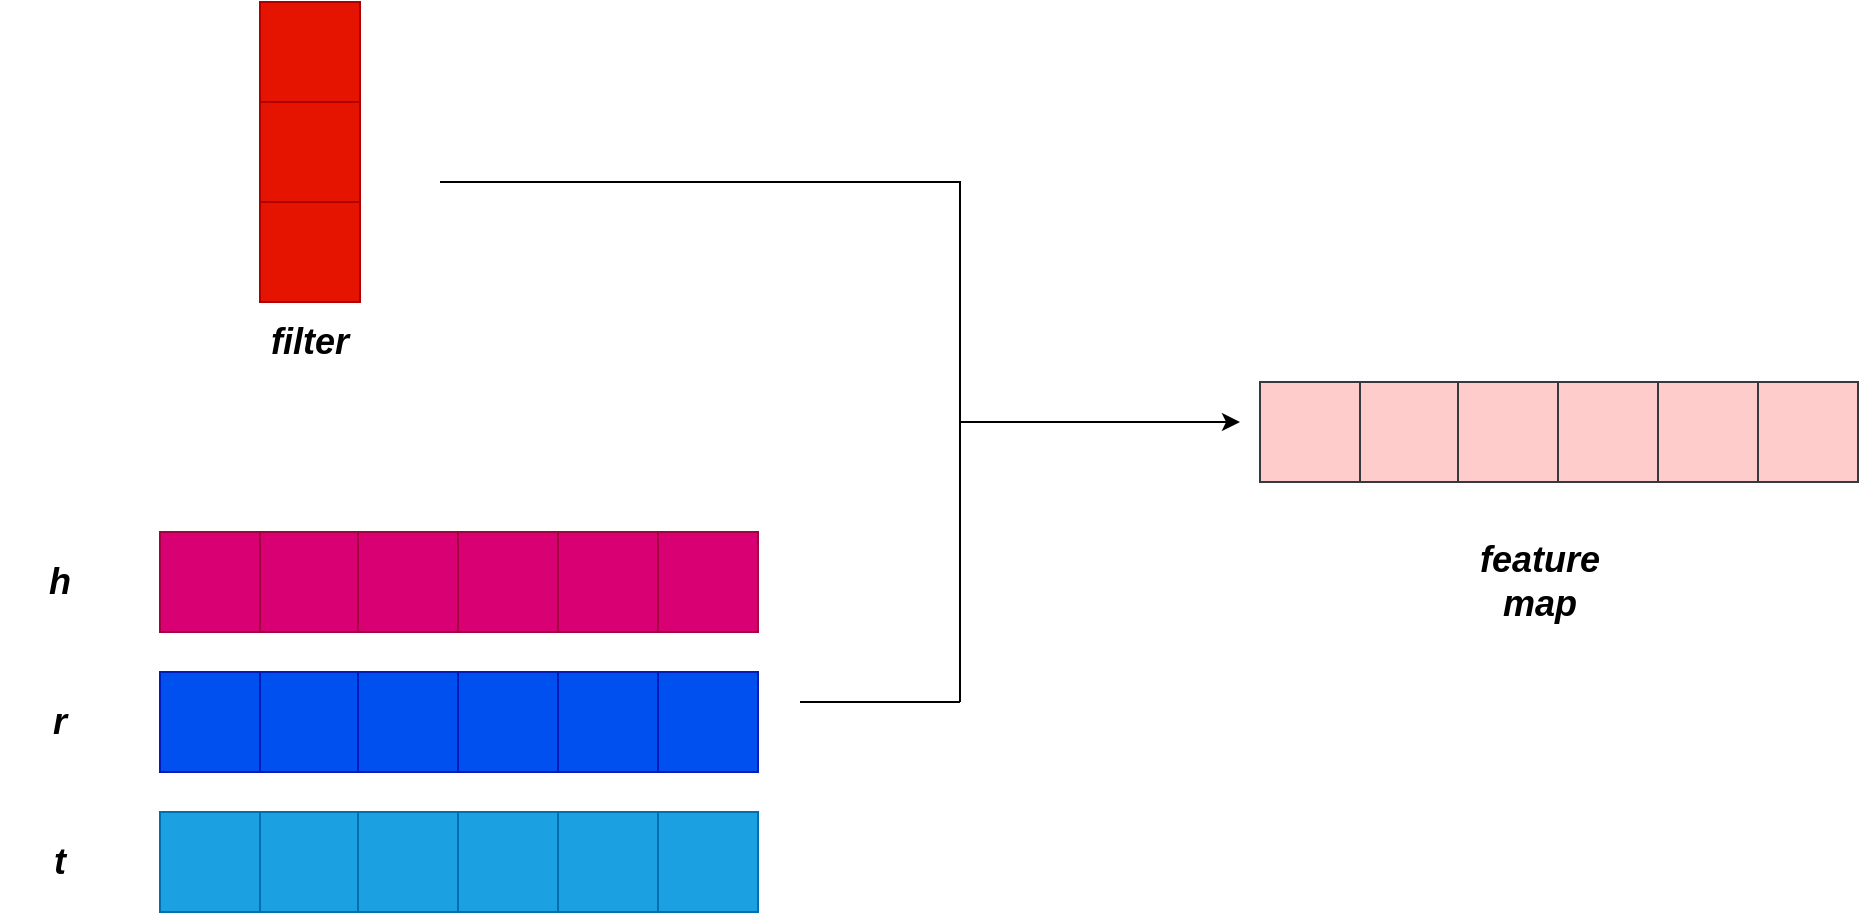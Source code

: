 <mxfile version="20.0.4" type="github">
  <diagram id="Uhz8vm19K0oR-O3XVgjD" name="Page-1">
    <mxGraphModel dx="2076" dy="1094" grid="1" gridSize="10" guides="1" tooltips="1" connect="1" arrows="1" fold="1" page="1" pageScale="1" pageWidth="827" pageHeight="1169" math="0" shadow="0">
      <root>
        <mxCell id="0" />
        <mxCell id="1" parent="0" />
        <mxCell id="AVClkzIDR-744bb8ecpq-1" value="" style="whiteSpace=wrap;html=1;aspect=fixed;fillColor=#d80073;strokeColor=#A50040;fontColor=#ffffff;" vertex="1" parent="1">
          <mxGeometry x="140" y="395" width="50" height="50" as="geometry" />
        </mxCell>
        <mxCell id="AVClkzIDR-744bb8ecpq-3" value="" style="whiteSpace=wrap;html=1;aspect=fixed;fillColor=#d80073;strokeColor=#A50040;fontColor=#ffffff;" vertex="1" parent="1">
          <mxGeometry x="190" y="395" width="50" height="50" as="geometry" />
        </mxCell>
        <mxCell id="AVClkzIDR-744bb8ecpq-4" value="" style="whiteSpace=wrap;html=1;aspect=fixed;fillColor=#d80073;strokeColor=#A50040;fontColor=#ffffff;" vertex="1" parent="1">
          <mxGeometry x="239" y="395" width="50" height="50" as="geometry" />
        </mxCell>
        <mxCell id="AVClkzIDR-744bb8ecpq-5" value="" style="whiteSpace=wrap;html=1;aspect=fixed;fillColor=#d80073;strokeColor=#A50040;fontColor=#ffffff;" vertex="1" parent="1">
          <mxGeometry x="289" y="395" width="50" height="50" as="geometry" />
        </mxCell>
        <mxCell id="AVClkzIDR-744bb8ecpq-6" value="" style="whiteSpace=wrap;html=1;aspect=fixed;fillColor=#dae8fc;strokeColor=#6c8ebf;" vertex="1" parent="1">
          <mxGeometry x="140" y="465" width="50" height="50" as="geometry" />
        </mxCell>
        <mxCell id="AVClkzIDR-744bb8ecpq-7" value="" style="whiteSpace=wrap;html=1;aspect=fixed;fillColor=#dae8fc;strokeColor=#6c8ebf;" vertex="1" parent="1">
          <mxGeometry x="190" y="465" width="50" height="50" as="geometry" />
        </mxCell>
        <mxCell id="AVClkzIDR-744bb8ecpq-8" value="" style="whiteSpace=wrap;html=1;aspect=fixed;fillColor=#dae8fc;strokeColor=#6c8ebf;" vertex="1" parent="1">
          <mxGeometry x="239" y="465" width="50" height="50" as="geometry" />
        </mxCell>
        <mxCell id="AVClkzIDR-744bb8ecpq-9" value="" style="whiteSpace=wrap;html=1;aspect=fixed;fillColor=#dae8fc;strokeColor=#6c8ebf;" vertex="1" parent="1">
          <mxGeometry x="289" y="465" width="50" height="50" as="geometry" />
        </mxCell>
        <mxCell id="AVClkzIDR-744bb8ecpq-10" value="" style="whiteSpace=wrap;html=1;aspect=fixed;fillColor=#dae8fc;strokeColor=#6c8ebf;" vertex="1" parent="1">
          <mxGeometry x="140" y="535" width="50" height="50" as="geometry" />
        </mxCell>
        <mxCell id="AVClkzIDR-744bb8ecpq-11" value="" style="whiteSpace=wrap;html=1;aspect=fixed;fillColor=#dae8fc;strokeColor=#6c8ebf;" vertex="1" parent="1">
          <mxGeometry x="190" y="535" width="50" height="50" as="geometry" />
        </mxCell>
        <mxCell id="AVClkzIDR-744bb8ecpq-12" value="" style="whiteSpace=wrap;html=1;aspect=fixed;fillColor=#dae8fc;strokeColor=#6c8ebf;" vertex="1" parent="1">
          <mxGeometry x="239" y="535" width="50" height="50" as="geometry" />
        </mxCell>
        <mxCell id="AVClkzIDR-744bb8ecpq-13" value="" style="whiteSpace=wrap;html=1;aspect=fixed;fillColor=#1ba1e2;strokeColor=#006EAF;fontColor=#ffffff;" vertex="1" parent="1">
          <mxGeometry x="289" y="535" width="50" height="50" as="geometry" />
        </mxCell>
        <mxCell id="AVClkzIDR-744bb8ecpq-14" value="" style="whiteSpace=wrap;html=1;aspect=fixed;fillColor=#d80073;strokeColor=#A50040;fontColor=#ffffff;" vertex="1" parent="1">
          <mxGeometry x="339" y="395" width="50" height="50" as="geometry" />
        </mxCell>
        <mxCell id="AVClkzIDR-744bb8ecpq-15" value="" style="whiteSpace=wrap;html=1;aspect=fixed;fillColor=#dae8fc;strokeColor=#6c8ebf;" vertex="1" parent="1">
          <mxGeometry x="339" y="465" width="50" height="50" as="geometry" />
        </mxCell>
        <mxCell id="AVClkzIDR-744bb8ecpq-16" value="" style="whiteSpace=wrap;html=1;aspect=fixed;fillColor=#1ba1e2;fontColor=#ffffff;strokeColor=#006EAF;" vertex="1" parent="1">
          <mxGeometry x="339" y="535" width="50" height="50" as="geometry" />
        </mxCell>
        <mxCell id="AVClkzIDR-744bb8ecpq-17" value="" style="whiteSpace=wrap;html=1;aspect=fixed;fillColor=#d80073;strokeColor=#A50040;fontColor=#ffffff;" vertex="1" parent="1">
          <mxGeometry x="389" y="395" width="50" height="50" as="geometry" />
        </mxCell>
        <mxCell id="AVClkzIDR-744bb8ecpq-18" value="" style="whiteSpace=wrap;html=1;aspect=fixed;fillColor=#0050ef;strokeColor=#001DBC;fontColor=#ffffff;" vertex="1" parent="1">
          <mxGeometry x="389" y="465" width="50" height="50" as="geometry" />
        </mxCell>
        <mxCell id="AVClkzIDR-744bb8ecpq-19" value="" style="whiteSpace=wrap;html=1;aspect=fixed;fillColor=#1ba1e2;fontColor=#ffffff;strokeColor=#006EAF;" vertex="1" parent="1">
          <mxGeometry x="389" y="535" width="50" height="50" as="geometry" />
        </mxCell>
        <mxCell id="AVClkzIDR-744bb8ecpq-20" value="" style="whiteSpace=wrap;html=1;aspect=fixed;fillColor=#0050ef;strokeColor=#001DBC;fontColor=#ffffff;" vertex="1" parent="1">
          <mxGeometry x="190" y="465" width="50" height="50" as="geometry" />
        </mxCell>
        <mxCell id="AVClkzIDR-744bb8ecpq-21" value="" style="whiteSpace=wrap;html=1;aspect=fixed;fillColor=#0050ef;strokeColor=#001DBC;fontColor=#ffffff;" vertex="1" parent="1">
          <mxGeometry x="140" y="465" width="50" height="50" as="geometry" />
        </mxCell>
        <mxCell id="AVClkzIDR-744bb8ecpq-22" value="" style="whiteSpace=wrap;html=1;aspect=fixed;fillColor=#0050ef;strokeColor=#001DBC;fontColor=#ffffff;" vertex="1" parent="1">
          <mxGeometry x="239" y="465" width="50" height="50" as="geometry" />
        </mxCell>
        <mxCell id="AVClkzIDR-744bb8ecpq-23" value="" style="whiteSpace=wrap;html=1;aspect=fixed;fillColor=#0050ef;strokeColor=#001DBC;fontColor=#ffffff;" vertex="1" parent="1">
          <mxGeometry x="289" y="465" width="50" height="50" as="geometry" />
        </mxCell>
        <mxCell id="AVClkzIDR-744bb8ecpq-24" value="" style="whiteSpace=wrap;html=1;aspect=fixed;fillColor=#0050ef;strokeColor=#001DBC;fontColor=#ffffff;" vertex="1" parent="1">
          <mxGeometry x="339" y="465" width="50" height="50" as="geometry" />
        </mxCell>
        <mxCell id="AVClkzIDR-744bb8ecpq-25" value="" style="whiteSpace=wrap;html=1;aspect=fixed;fillColor=#1ba1e2;strokeColor=#006EAF;fontColor=#ffffff;" vertex="1" parent="1">
          <mxGeometry x="140" y="535" width="50" height="50" as="geometry" />
        </mxCell>
        <mxCell id="AVClkzIDR-744bb8ecpq-26" value="" style="whiteSpace=wrap;html=1;aspect=fixed;fillColor=#1ba1e2;strokeColor=#006EAF;fontColor=#ffffff;" vertex="1" parent="1">
          <mxGeometry x="190" y="535" width="50" height="50" as="geometry" />
        </mxCell>
        <mxCell id="AVClkzIDR-744bb8ecpq-27" value="" style="whiteSpace=wrap;html=1;aspect=fixed;fillColor=#1ba1e2;strokeColor=#006EAF;fontColor=#ffffff;" vertex="1" parent="1">
          <mxGeometry x="239" y="535" width="50" height="50" as="geometry" />
        </mxCell>
        <mxCell id="AVClkzIDR-744bb8ecpq-28" value="&lt;i&gt;&lt;b&gt;&lt;font style=&quot;font-size: 18px;&quot;&gt;h&lt;/font&gt;&lt;/b&gt;&lt;/i&gt;" style="text;html=1;strokeColor=none;fillColor=none;align=center;verticalAlign=middle;whiteSpace=wrap;rounded=0;" vertex="1" parent="1">
          <mxGeometry x="60" y="405" width="60" height="30" as="geometry" />
        </mxCell>
        <mxCell id="AVClkzIDR-744bb8ecpq-29" value="&lt;i&gt;&lt;b&gt;&lt;font style=&quot;font-size: 18px;&quot;&gt;r&lt;/font&gt;&lt;/b&gt;&lt;/i&gt;" style="text;html=1;strokeColor=none;fillColor=none;align=center;verticalAlign=middle;whiteSpace=wrap;rounded=0;" vertex="1" parent="1">
          <mxGeometry x="60" y="475" width="60" height="30" as="geometry" />
        </mxCell>
        <mxCell id="AVClkzIDR-744bb8ecpq-30" value="&lt;i&gt;&lt;b&gt;&lt;font style=&quot;font-size: 18px;&quot;&gt;t&lt;/font&gt;&lt;/b&gt;&lt;/i&gt;" style="text;html=1;strokeColor=none;fillColor=none;align=center;verticalAlign=middle;whiteSpace=wrap;rounded=0;" vertex="1" parent="1">
          <mxGeometry x="60" y="545" width="60" height="30" as="geometry" />
        </mxCell>
        <mxCell id="AVClkzIDR-744bb8ecpq-32" value="" style="whiteSpace=wrap;html=1;aspect=fixed;fillColor=#e51400;strokeColor=#B20000;fontColor=#ffffff;" vertex="1" parent="1">
          <mxGeometry x="190" y="130" width="50" height="50" as="geometry" />
        </mxCell>
        <mxCell id="AVClkzIDR-744bb8ecpq-33" value="" style="whiteSpace=wrap;html=1;aspect=fixed;fillColor=#e51400;strokeColor=#B20000;fontColor=#ffffff;" vertex="1" parent="1">
          <mxGeometry x="190" y="180" width="50" height="50" as="geometry" />
        </mxCell>
        <mxCell id="AVClkzIDR-744bb8ecpq-34" value="" style="whiteSpace=wrap;html=1;aspect=fixed;fillColor=#e51400;strokeColor=#B20000;fontColor=#ffffff;" vertex="1" parent="1">
          <mxGeometry x="190" y="230" width="50" height="50" as="geometry" />
        </mxCell>
        <mxCell id="AVClkzIDR-744bb8ecpq-37" value="&lt;i&gt;&lt;b&gt;&lt;font style=&quot;font-size: 18px;&quot;&gt;filter&lt;/font&gt;&lt;/b&gt;&lt;/i&gt;" style="text;html=1;strokeColor=none;fillColor=none;align=center;verticalAlign=middle;whiteSpace=wrap;rounded=0;" vertex="1" parent="1">
          <mxGeometry x="185" y="280" width="60" height="40" as="geometry" />
        </mxCell>
        <mxCell id="AVClkzIDR-744bb8ecpq-39" value="" style="endArrow=classic;html=1;rounded=0;fontSize=18;" edge="1" parent="1">
          <mxGeometry width="50" height="50" relative="1" as="geometry">
            <mxPoint x="280" y="220" as="sourcePoint" />
            <mxPoint x="680" y="340" as="targetPoint" />
            <Array as="points">
              <mxPoint x="540" y="220" />
              <mxPoint x="540" y="340" />
            </Array>
          </mxGeometry>
        </mxCell>
        <mxCell id="AVClkzIDR-744bb8ecpq-40" value="" style="endArrow=none;html=1;rounded=0;fontSize=18;" edge="1" parent="1">
          <mxGeometry width="50" height="50" relative="1" as="geometry">
            <mxPoint x="540" y="480" as="sourcePoint" />
            <mxPoint x="540" y="340" as="targetPoint" />
          </mxGeometry>
        </mxCell>
        <mxCell id="AVClkzIDR-744bb8ecpq-41" value="" style="endArrow=none;html=1;rounded=0;fontSize=18;" edge="1" parent="1">
          <mxGeometry width="50" height="50" relative="1" as="geometry">
            <mxPoint x="460" y="480" as="sourcePoint" />
            <mxPoint x="540" y="480" as="targetPoint" />
          </mxGeometry>
        </mxCell>
        <mxCell id="AVClkzIDR-744bb8ecpq-42" value="" style="whiteSpace=wrap;html=1;aspect=fixed;fillColor=#1ba1e2;strokeColor=#006EAF;fontColor=#ffffff;" vertex="1" parent="1">
          <mxGeometry x="839" y="320" width="50" height="50" as="geometry" />
        </mxCell>
        <mxCell id="AVClkzIDR-744bb8ecpq-43" value="" style="whiteSpace=wrap;html=1;aspect=fixed;fillColor=#ffcccc;strokeColor=#36393d;" vertex="1" parent="1">
          <mxGeometry x="889" y="320" width="50" height="50" as="geometry" />
        </mxCell>
        <mxCell id="AVClkzIDR-744bb8ecpq-44" value="" style="whiteSpace=wrap;html=1;aspect=fixed;fillColor=#ffcccc;strokeColor=#36393d;" vertex="1" parent="1">
          <mxGeometry x="939" y="320" width="50" height="50" as="geometry" />
        </mxCell>
        <mxCell id="AVClkzIDR-744bb8ecpq-45" value="" style="whiteSpace=wrap;html=1;aspect=fixed;fillColor=#1ba1e2;strokeColor=#006EAF;fontColor=#ffffff;" vertex="1" parent="1">
          <mxGeometry x="690" y="320" width="50" height="50" as="geometry" />
        </mxCell>
        <mxCell id="AVClkzIDR-744bb8ecpq-46" value="" style="whiteSpace=wrap;html=1;aspect=fixed;fillColor=#1ba1e2;strokeColor=#006EAF;fontColor=#ffffff;" vertex="1" parent="1">
          <mxGeometry x="740" y="320" width="50" height="50" as="geometry" />
        </mxCell>
        <mxCell id="AVClkzIDR-744bb8ecpq-47" value="" style="whiteSpace=wrap;html=1;aspect=fixed;fillColor=none;" vertex="1" parent="1">
          <mxGeometry x="789" y="320" width="50" height="50" as="geometry" />
        </mxCell>
        <mxCell id="AVClkzIDR-744bb8ecpq-48" value="" style="whiteSpace=wrap;html=1;aspect=fixed;fillColor=#1ba1e2;strokeColor=#006EAF;fontColor=#ffffff;" vertex="1" parent="1">
          <mxGeometry x="690" y="320" width="50" height="50" as="geometry" />
        </mxCell>
        <mxCell id="AVClkzIDR-744bb8ecpq-49" value="" style="whiteSpace=wrap;html=1;aspect=fixed;fillColor=#1ba1e2;strokeColor=#006EAF;fontColor=#ffffff;" vertex="1" parent="1">
          <mxGeometry x="740" y="320" width="50" height="50" as="geometry" />
        </mxCell>
        <mxCell id="AVClkzIDR-744bb8ecpq-50" value="" style="whiteSpace=wrap;html=1;aspect=fixed;fillColor=none;" vertex="1" parent="1">
          <mxGeometry x="690" y="320" width="50" height="50" as="geometry" />
        </mxCell>
        <mxCell id="AVClkzIDR-744bb8ecpq-51" value="" style="whiteSpace=wrap;html=1;aspect=fixed;fillColor=none;" vertex="1" parent="1">
          <mxGeometry x="740" y="320" width="50" height="50" as="geometry" />
        </mxCell>
        <mxCell id="AVClkzIDR-744bb8ecpq-52" value="" style="whiteSpace=wrap;html=1;aspect=fixed;fillColor=none;" vertex="1" parent="1">
          <mxGeometry x="839" y="320" width="50" height="50" as="geometry" />
        </mxCell>
        <mxCell id="AVClkzIDR-744bb8ecpq-53" value="" style="whiteSpace=wrap;html=1;aspect=fixed;fillColor=#ffcccc;strokeColor=#36393d;" vertex="1" parent="1">
          <mxGeometry x="839" y="320" width="50" height="50" as="geometry" />
        </mxCell>
        <mxCell id="AVClkzIDR-744bb8ecpq-54" value="" style="whiteSpace=wrap;html=1;aspect=fixed;fillColor=#ffcccc;strokeColor=#36393d;" vertex="1" parent="1">
          <mxGeometry x="740" y="320" width="50" height="50" as="geometry" />
        </mxCell>
        <mxCell id="AVClkzIDR-744bb8ecpq-55" value="" style="whiteSpace=wrap;html=1;aspect=fixed;fillColor=#ffcccc;strokeColor=#36393d;" vertex="1" parent="1">
          <mxGeometry x="690" y="320" width="50" height="50" as="geometry" />
        </mxCell>
        <mxCell id="AVClkzIDR-744bb8ecpq-56" value="" style="whiteSpace=wrap;html=1;aspect=fixed;fillColor=#ffcccc;strokeColor=#36393d;" vertex="1" parent="1">
          <mxGeometry x="789" y="320" width="50" height="50" as="geometry" />
        </mxCell>
        <mxCell id="AVClkzIDR-744bb8ecpq-57" value="&lt;i&gt;&lt;b&gt;&lt;font style=&quot;font-size: 18px;&quot;&gt;feature map&lt;/font&gt;&lt;/b&gt;&lt;/i&gt;" style="text;html=1;strokeColor=none;fillColor=none;align=center;verticalAlign=middle;whiteSpace=wrap;rounded=0;" vertex="1" parent="1">
          <mxGeometry x="800" y="400" width="60" height="40" as="geometry" />
        </mxCell>
      </root>
    </mxGraphModel>
  </diagram>
</mxfile>
